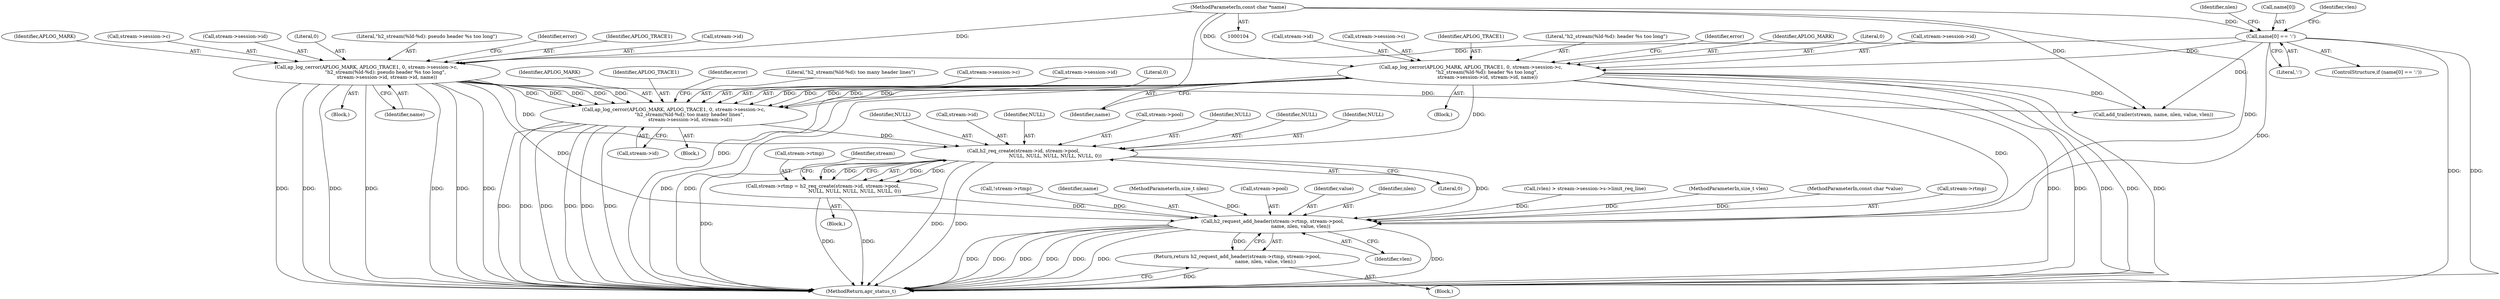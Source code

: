 digraph "0_httpd_29c63b786ae028d82405421585e91283c8fa0da3_0@API" {
"1000292" [label="(Call,h2_req_create(stream->id, stream->pool, \n                                         NULL, NULL, NULL, NULL, NULL, 0))"];
"1000240" [label="(Call,ap_log_cerror(APLOG_MARK, APLOG_TRACE1, 0, stream->session->c,\n                      \"h2_stream(%ld-%d): too many header lines\", \n                      stream->session->id, stream->id))"];
"1000184" [label="(Call,ap_log_cerror(APLOG_MARK, APLOG_TRACE1, 0, stream->session->c,\n                      \"h2_stream(%ld-%d): header %s too long\", \n                      stream->session->id, stream->id, name))"];
"1000129" [label="(Call,name[0] == ':')"];
"1000106" [label="(MethodParameterIn,const char *name)"];
"1000146" [label="(Call,ap_log_cerror(APLOG_MARK, APLOG_TRACE1, 0, stream->session->c,\n                          \"h2_stream(%ld-%d): pseudo header %s too long\", \n                           stream->session->id, stream->id, name))"];
"1000288" [label="(Call,stream->rtmp = h2_req_create(stream->id, stream->pool, \n                                         NULL, NULL, NULL, NULL, NULL, 0))"];
"1000315" [label="(Call,h2_request_add_header(stream->rtmp, stream->pool,\n                                     name, nlen, value, vlen))"];
"1000314" [label="(Return,return h2_request_add_header(stream->rtmp, stream->pool,\n                                     name, nlen, value, vlen);)"];
"1000283" [label="(Call,!stream->rtmp)"];
"1000193" [label="(Literal,\"h2_stream(%ld-%d): header %s too long\")"];
"1000301" [label="(Identifier,NULL)"];
"1000241" [label="(Identifier,APLOG_MARK)"];
"1000204" [label="(Identifier,error)"];
"1000322" [label="(Identifier,name)"];
"1000185" [label="(Identifier,APLOG_MARK)"];
"1000187" [label="(Literal,0)"];
"1000147" [label="(Identifier,APLOG_MARK)"];
"1000148" [label="(Identifier,APLOG_TRACE1)"];
"1000172" [label="(Identifier,nlen)"];
"1000107" [label="(MethodParameterIn,size_t nlen)"];
"1000183" [label="(Block,)"];
"1000281" [label="(Block,)"];
"1000296" [label="(Call,stream->pool)"];
"1000255" [label="(Call,stream->id)"];
"1000319" [label="(Call,stream->pool)"];
"1000326" [label="(MethodReturn,apr_status_t)"];
"1000292" [label="(Call,h2_req_create(stream->id, stream->pool, \n                                         NULL, NULL, NULL, NULL, NULL, 0))"];
"1000145" [label="(Block,)"];
"1000106" [label="(MethodParameterIn,const char *name)"];
"1000130" [label="(Call,name[0])"];
"1000299" [label="(Identifier,NULL)"];
"1000146" [label="(Call,ap_log_cerror(APLOG_MARK, APLOG_TRACE1, 0, stream->session->c,\n                          \"h2_stream(%ld-%d): pseudo header %s too long\", \n                           stream->session->id, stream->id, name))"];
"1000164" [label="(Identifier,name)"];
"1000324" [label="(Identifier,value)"];
"1000303" [label="(Identifier,NULL)"];
"1000202" [label="(Identifier,name)"];
"1000266" [label="(Call,add_trailer(stream, name, nlen, value, vlen))"];
"1000242" [label="(Identifier,APLOG_TRACE1)"];
"1000194" [label="(Call,stream->session->id)"];
"1000129" [label="(Call,name[0] == ':')"];
"1000220" [label="(Block,)"];
"1000259" [label="(Identifier,error)"];
"1000308" [label="(Identifier,stream)"];
"1000314" [label="(Return,return h2_request_add_header(stream->rtmp, stream->pool,\n                                     name, nlen, value, vlen);)"];
"1000137" [label="(Identifier,vlen)"];
"1000161" [label="(Call,stream->id)"];
"1000325" [label="(Identifier,vlen)"];
"1000304" [label="(Literal,0)"];
"1000199" [label="(Call,stream->id)"];
"1000150" [label="(Call,stream->session->c)"];
"1000156" [label="(Call,stream->session->id)"];
"1000323" [label="(Identifier,nlen)"];
"1000133" [label="(Literal,':')"];
"1000188" [label="(Call,stream->session->c)"];
"1000136" [label="(Call,(vlen) > stream->session->s->limit_req_line)"];
"1000249" [label="(Literal,\"h2_stream(%ld-%d): too many header lines\")"];
"1000149" [label="(Literal,0)"];
"1000315" [label="(Call,h2_request_add_header(stream->rtmp, stream->pool,\n                                     name, nlen, value, vlen))"];
"1000184" [label="(Call,ap_log_cerror(APLOG_MARK, APLOG_TRACE1, 0, stream->session->c,\n                      \"h2_stream(%ld-%d): header %s too long\", \n                      stream->session->id, stream->id, name))"];
"1000244" [label="(Call,stream->session->c)"];
"1000109" [label="(MethodParameterIn,size_t vlen)"];
"1000155" [label="(Literal,\"h2_stream(%ld-%d): pseudo header %s too long\")"];
"1000108" [label="(MethodParameterIn,const char *value)"];
"1000250" [label="(Call,stream->session->id)"];
"1000302" [label="(Identifier,NULL)"];
"1000166" [label="(Identifier,error)"];
"1000243" [label="(Literal,0)"];
"1000316" [label="(Call,stream->rtmp)"];
"1000240" [label="(Call,ap_log_cerror(APLOG_MARK, APLOG_TRACE1, 0, stream->session->c,\n                      \"h2_stream(%ld-%d): too many header lines\", \n                      stream->session->id, stream->id))"];
"1000300" [label="(Identifier,NULL)"];
"1000186" [label="(Identifier,APLOG_TRACE1)"];
"1000293" [label="(Call,stream->id)"];
"1000287" [label="(Block,)"];
"1000128" [label="(ControlStructure,if (name[0] == ':'))"];
"1000288" [label="(Call,stream->rtmp = h2_req_create(stream->id, stream->pool, \n                                         NULL, NULL, NULL, NULL, NULL, 0))"];
"1000289" [label="(Call,stream->rtmp)"];
"1000292" -> "1000288"  [label="AST: "];
"1000292" -> "1000304"  [label="CFG: "];
"1000293" -> "1000292"  [label="AST: "];
"1000296" -> "1000292"  [label="AST: "];
"1000299" -> "1000292"  [label="AST: "];
"1000300" -> "1000292"  [label="AST: "];
"1000301" -> "1000292"  [label="AST: "];
"1000302" -> "1000292"  [label="AST: "];
"1000303" -> "1000292"  [label="AST: "];
"1000304" -> "1000292"  [label="AST: "];
"1000288" -> "1000292"  [label="CFG: "];
"1000292" -> "1000326"  [label="DDG: "];
"1000292" -> "1000326"  [label="DDG: "];
"1000292" -> "1000326"  [label="DDG: "];
"1000292" -> "1000288"  [label="DDG: "];
"1000292" -> "1000288"  [label="DDG: "];
"1000292" -> "1000288"  [label="DDG: "];
"1000292" -> "1000288"  [label="DDG: "];
"1000240" -> "1000292"  [label="DDG: "];
"1000184" -> "1000292"  [label="DDG: "];
"1000146" -> "1000292"  [label="DDG: "];
"1000292" -> "1000315"  [label="DDG: "];
"1000240" -> "1000220"  [label="AST: "];
"1000240" -> "1000255"  [label="CFG: "];
"1000241" -> "1000240"  [label="AST: "];
"1000242" -> "1000240"  [label="AST: "];
"1000243" -> "1000240"  [label="AST: "];
"1000244" -> "1000240"  [label="AST: "];
"1000249" -> "1000240"  [label="AST: "];
"1000250" -> "1000240"  [label="AST: "];
"1000255" -> "1000240"  [label="AST: "];
"1000259" -> "1000240"  [label="CFG: "];
"1000240" -> "1000326"  [label="DDG: "];
"1000240" -> "1000326"  [label="DDG: "];
"1000240" -> "1000326"  [label="DDG: "];
"1000240" -> "1000326"  [label="DDG: "];
"1000240" -> "1000326"  [label="DDG: "];
"1000240" -> "1000326"  [label="DDG: "];
"1000184" -> "1000240"  [label="DDG: "];
"1000184" -> "1000240"  [label="DDG: "];
"1000184" -> "1000240"  [label="DDG: "];
"1000184" -> "1000240"  [label="DDG: "];
"1000184" -> "1000240"  [label="DDG: "];
"1000146" -> "1000240"  [label="DDG: "];
"1000146" -> "1000240"  [label="DDG: "];
"1000146" -> "1000240"  [label="DDG: "];
"1000146" -> "1000240"  [label="DDG: "];
"1000146" -> "1000240"  [label="DDG: "];
"1000184" -> "1000183"  [label="AST: "];
"1000184" -> "1000202"  [label="CFG: "];
"1000185" -> "1000184"  [label="AST: "];
"1000186" -> "1000184"  [label="AST: "];
"1000187" -> "1000184"  [label="AST: "];
"1000188" -> "1000184"  [label="AST: "];
"1000193" -> "1000184"  [label="AST: "];
"1000194" -> "1000184"  [label="AST: "];
"1000199" -> "1000184"  [label="AST: "];
"1000202" -> "1000184"  [label="AST: "];
"1000204" -> "1000184"  [label="CFG: "];
"1000184" -> "1000326"  [label="DDG: "];
"1000184" -> "1000326"  [label="DDG: "];
"1000184" -> "1000326"  [label="DDG: "];
"1000184" -> "1000326"  [label="DDG: "];
"1000184" -> "1000326"  [label="DDG: "];
"1000184" -> "1000326"  [label="DDG: "];
"1000184" -> "1000326"  [label="DDG: "];
"1000129" -> "1000184"  [label="DDG: "];
"1000106" -> "1000184"  [label="DDG: "];
"1000184" -> "1000266"  [label="DDG: "];
"1000184" -> "1000315"  [label="DDG: "];
"1000129" -> "1000128"  [label="AST: "];
"1000129" -> "1000133"  [label="CFG: "];
"1000130" -> "1000129"  [label="AST: "];
"1000133" -> "1000129"  [label="AST: "];
"1000137" -> "1000129"  [label="CFG: "];
"1000172" -> "1000129"  [label="CFG: "];
"1000129" -> "1000326"  [label="DDG: "];
"1000129" -> "1000326"  [label="DDG: "];
"1000106" -> "1000129"  [label="DDG: "];
"1000129" -> "1000146"  [label="DDG: "];
"1000129" -> "1000266"  [label="DDG: "];
"1000129" -> "1000315"  [label="DDG: "];
"1000106" -> "1000104"  [label="AST: "];
"1000106" -> "1000326"  [label="DDG: "];
"1000106" -> "1000146"  [label="DDG: "];
"1000106" -> "1000266"  [label="DDG: "];
"1000106" -> "1000315"  [label="DDG: "];
"1000146" -> "1000145"  [label="AST: "];
"1000146" -> "1000164"  [label="CFG: "];
"1000147" -> "1000146"  [label="AST: "];
"1000148" -> "1000146"  [label="AST: "];
"1000149" -> "1000146"  [label="AST: "];
"1000150" -> "1000146"  [label="AST: "];
"1000155" -> "1000146"  [label="AST: "];
"1000156" -> "1000146"  [label="AST: "];
"1000161" -> "1000146"  [label="AST: "];
"1000164" -> "1000146"  [label="AST: "];
"1000166" -> "1000146"  [label="CFG: "];
"1000146" -> "1000326"  [label="DDG: "];
"1000146" -> "1000326"  [label="DDG: "];
"1000146" -> "1000326"  [label="DDG: "];
"1000146" -> "1000326"  [label="DDG: "];
"1000146" -> "1000326"  [label="DDG: "];
"1000146" -> "1000326"  [label="DDG: "];
"1000146" -> "1000326"  [label="DDG: "];
"1000146" -> "1000266"  [label="DDG: "];
"1000146" -> "1000315"  [label="DDG: "];
"1000288" -> "1000287"  [label="AST: "];
"1000289" -> "1000288"  [label="AST: "];
"1000308" -> "1000288"  [label="CFG: "];
"1000288" -> "1000326"  [label="DDG: "];
"1000288" -> "1000326"  [label="DDG: "];
"1000288" -> "1000315"  [label="DDG: "];
"1000315" -> "1000314"  [label="AST: "];
"1000315" -> "1000325"  [label="CFG: "];
"1000316" -> "1000315"  [label="AST: "];
"1000319" -> "1000315"  [label="AST: "];
"1000322" -> "1000315"  [label="AST: "];
"1000323" -> "1000315"  [label="AST: "];
"1000324" -> "1000315"  [label="AST: "];
"1000325" -> "1000315"  [label="AST: "];
"1000314" -> "1000315"  [label="CFG: "];
"1000315" -> "1000326"  [label="DDG: "];
"1000315" -> "1000326"  [label="DDG: "];
"1000315" -> "1000326"  [label="DDG: "];
"1000315" -> "1000326"  [label="DDG: "];
"1000315" -> "1000326"  [label="DDG: "];
"1000315" -> "1000326"  [label="DDG: "];
"1000315" -> "1000326"  [label="DDG: "];
"1000315" -> "1000314"  [label="DDG: "];
"1000283" -> "1000315"  [label="DDG: "];
"1000107" -> "1000315"  [label="DDG: "];
"1000108" -> "1000315"  [label="DDG: "];
"1000136" -> "1000315"  [label="DDG: "];
"1000109" -> "1000315"  [label="DDG: "];
"1000314" -> "1000281"  [label="AST: "];
"1000326" -> "1000314"  [label="CFG: "];
"1000314" -> "1000326"  [label="DDG: "];
}
